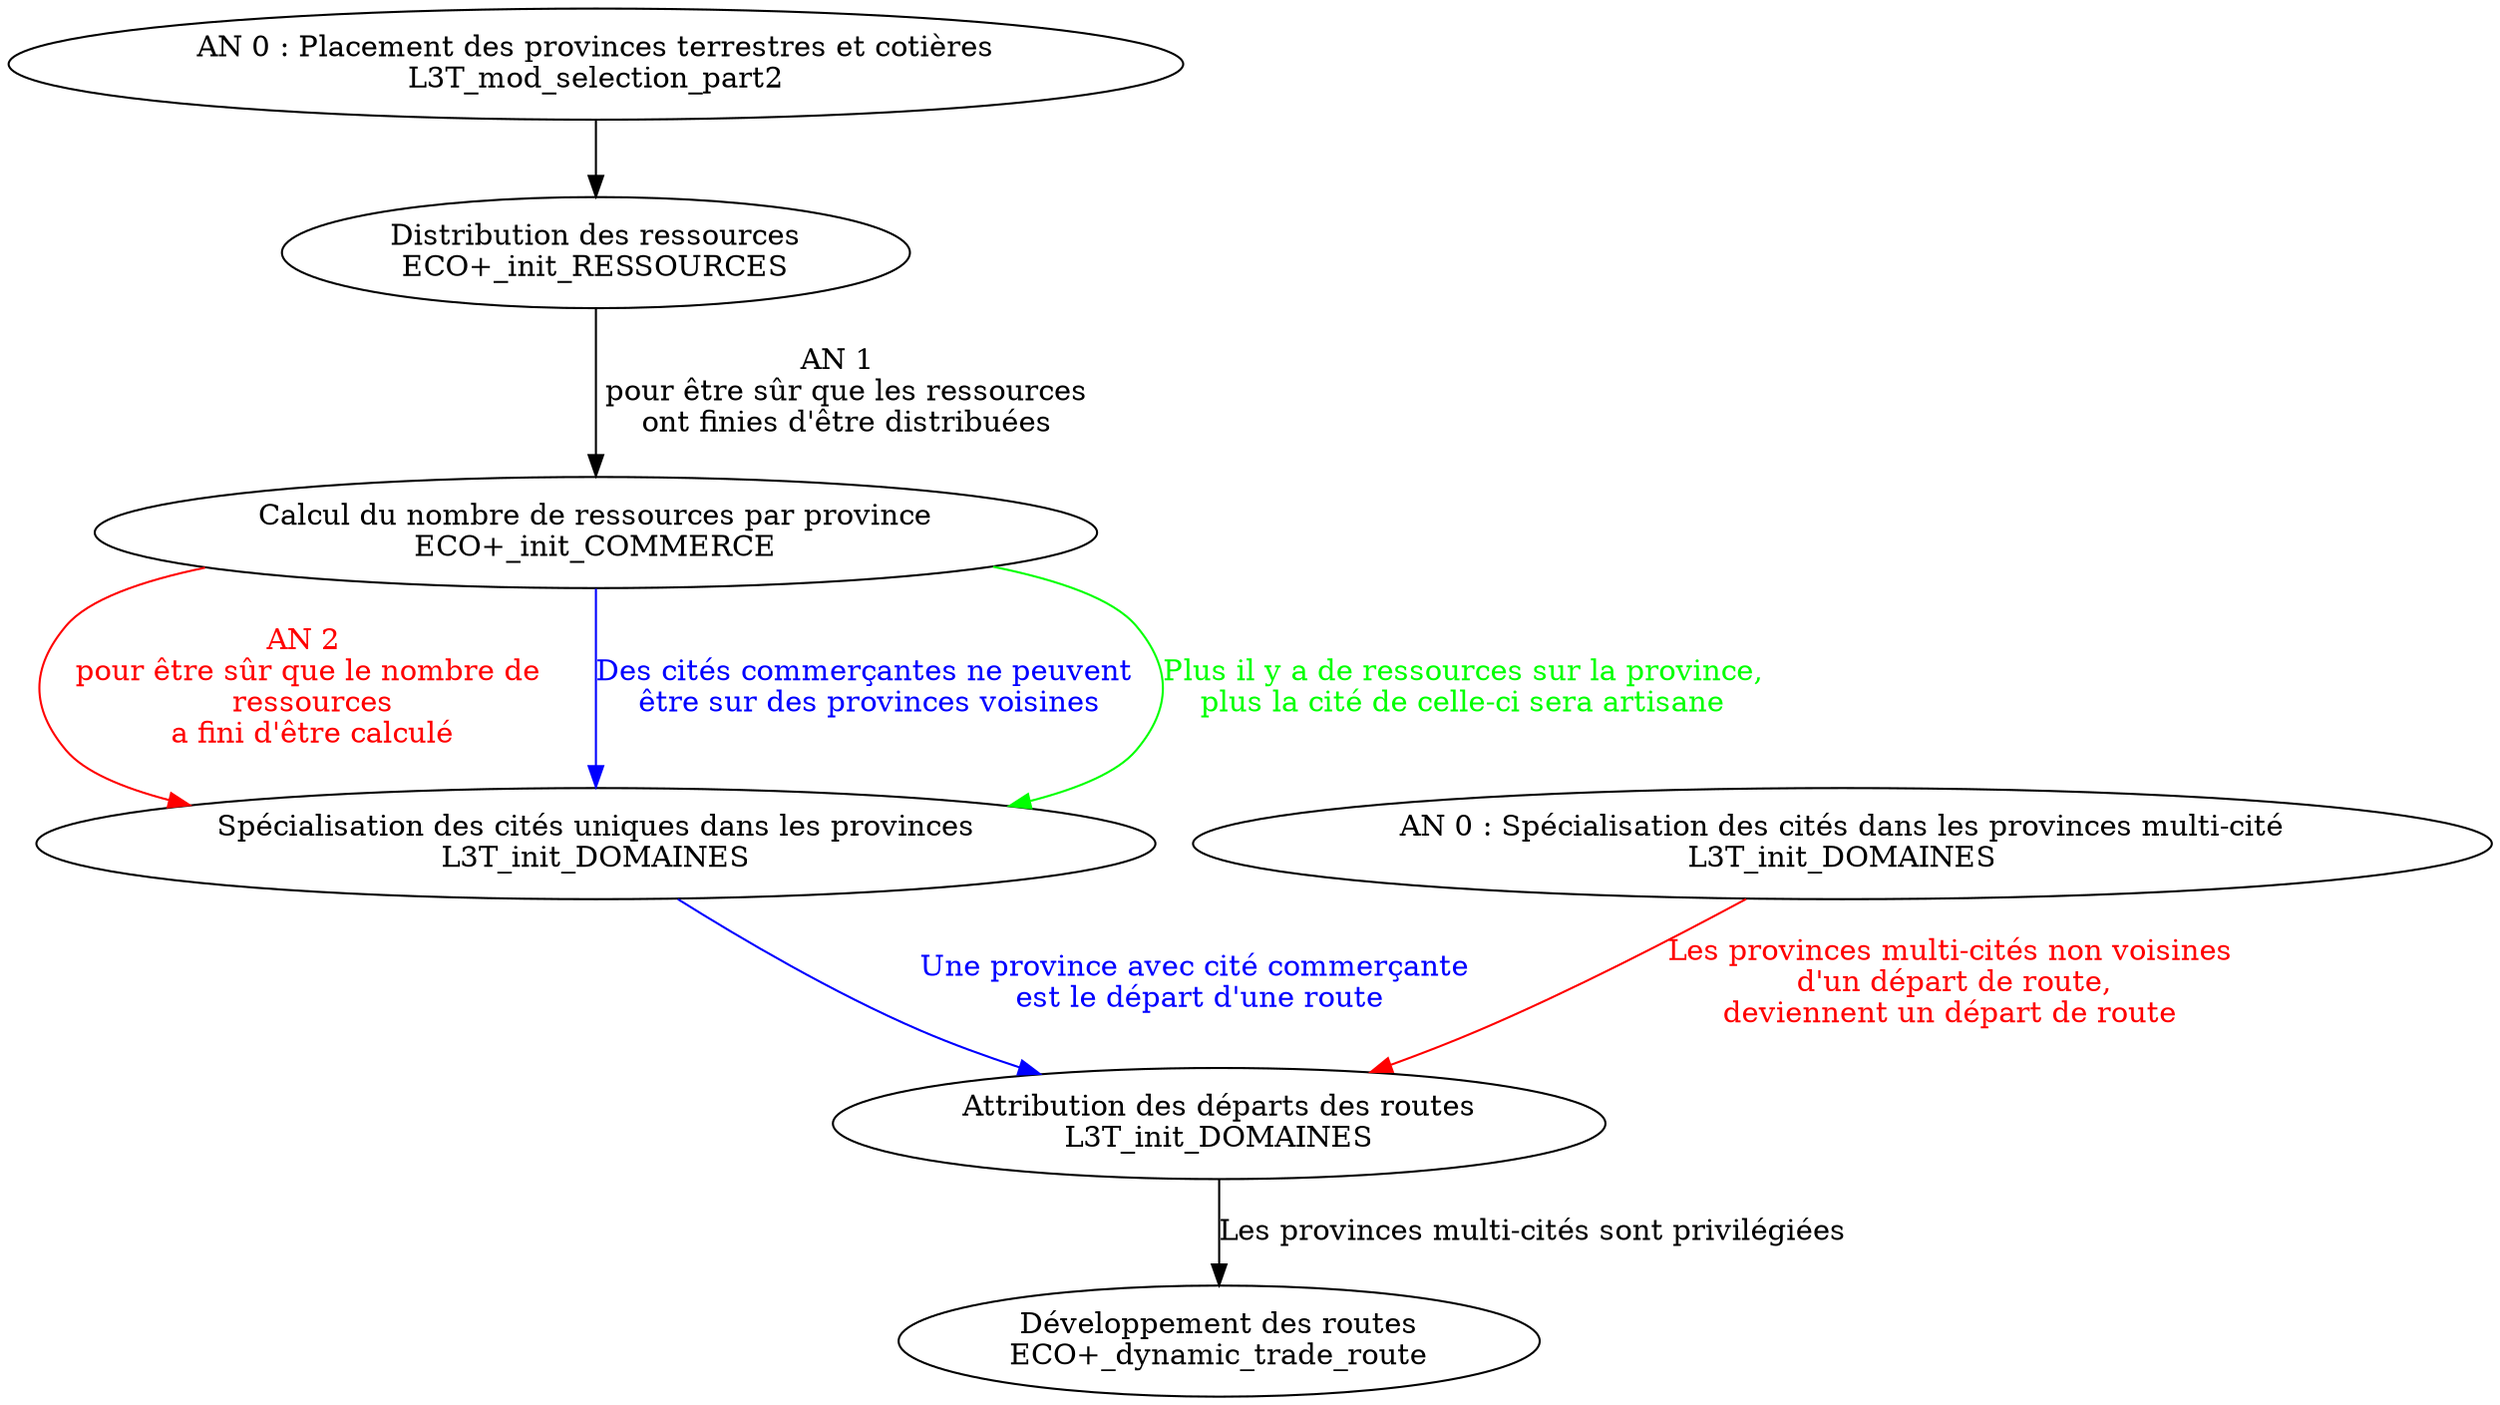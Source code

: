 digraph G {
	node [shape=ellipse];
		{node [label="AN 0 : Placement des provinces terrestres et cotières\nL3T_mod_selection_part2"] n0;};
		{node [label="Distribution des ressources\nECO+_init_RESSOURCES"] n1;};
		{node [label="AN 0 : Spécialisation des cités dans les provinces multi-cité\nL3T_init_DOMAINES"] n2;};
		{node [label="Calcul du nombre de ressources par province\nECO+_init_COMMERCE"] n3;};
		{node [label="Spécialisation des cités uniques dans les provinces\nL3T_init_DOMAINES"] n4;};
		{node [label="Attribution des départs des routes\nL3T_init_DOMAINES"] n5;};
		{node [label="Développement des routes\nECO+_dynamic_trade_route"] n6;};

	n0 -> n1
	n1 -> n3  [label="AN 1 \n pour être sûr que les ressources\n ont finies d'être distribuées"]
	n3 -> n4  [label="AN 2 \n pour être sûr que le nombre de \n ressources\n a fini d'être calculé",len=1.00, fontcolor=red, color=red]
	n3 -> n4  [label="Des cités commerçantes ne peuvent\n être sur des provinces voisines",len=1.00, fontcolor=blue, color=blue]
	n3 -> n4  [label="Plus il y a de ressources sur la province,\nplus la cité de celle-ci sera artisane",len=1.00, fontcolor=green, color=green]
	n2 -> n5 [label="Les provinces multi-cités non voisines\n d'un départ de route,\ndeviennent un départ de route",len=1.00, fontcolor=red, color=red]
	n4 -> n5 [label="Une province avec cité commerçante\n est le départ d'une route",len=1.00, fontcolor=blue, color=blue]
	n5 -> n6 [label="Les provinces multi-cités sont privilégiées"]
}
